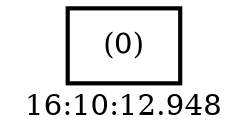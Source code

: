 digraph  g{ graph[label = "16:10:12.948"]
node [shape=rectangle, color=black, fontcolor=black, style=bold] edge [color=black] 0 [label="(0)"] ; 
}


